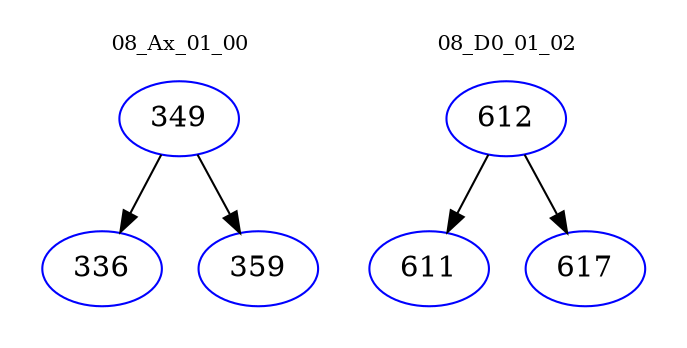 digraph{
subgraph cluster_0 {
color = white
label = "08_Ax_01_00";
fontsize=10;
T0_349 [label="349", color="blue"]
T0_349 -> T0_336 [color="black"]
T0_336 [label="336", color="blue"]
T0_349 -> T0_359 [color="black"]
T0_359 [label="359", color="blue"]
}
subgraph cluster_1 {
color = white
label = "08_D0_01_02";
fontsize=10;
T1_612 [label="612", color="blue"]
T1_612 -> T1_611 [color="black"]
T1_611 [label="611", color="blue"]
T1_612 -> T1_617 [color="black"]
T1_617 [label="617", color="blue"]
}
}
